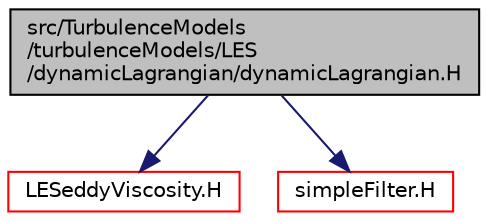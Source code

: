 digraph "src/TurbulenceModels/turbulenceModels/LES/dynamicLagrangian/dynamicLagrangian.H"
{
  bgcolor="transparent";
  edge [fontname="Helvetica",fontsize="10",labelfontname="Helvetica",labelfontsize="10"];
  node [fontname="Helvetica",fontsize="10",shape=record];
  Node1 [label="src/TurbulenceModels\l/turbulenceModels/LES\l/dynamicLagrangian/dynamicLagrangian.H",height=0.2,width=0.4,color="black", fillcolor="grey75", style="filled", fontcolor="black"];
  Node1 -> Node2 [color="midnightblue",fontsize="10",style="solid",fontname="Helvetica"];
  Node2 [label="LESeddyViscosity.H",height=0.2,width=0.4,color="red",URL="$a10903.html"];
  Node1 -> Node3 [color="midnightblue",fontsize="10",style="solid",fontname="Helvetica"];
  Node3 [label="simpleFilter.H",height=0.2,width=0.4,color="red",URL="$a10911.html"];
}

